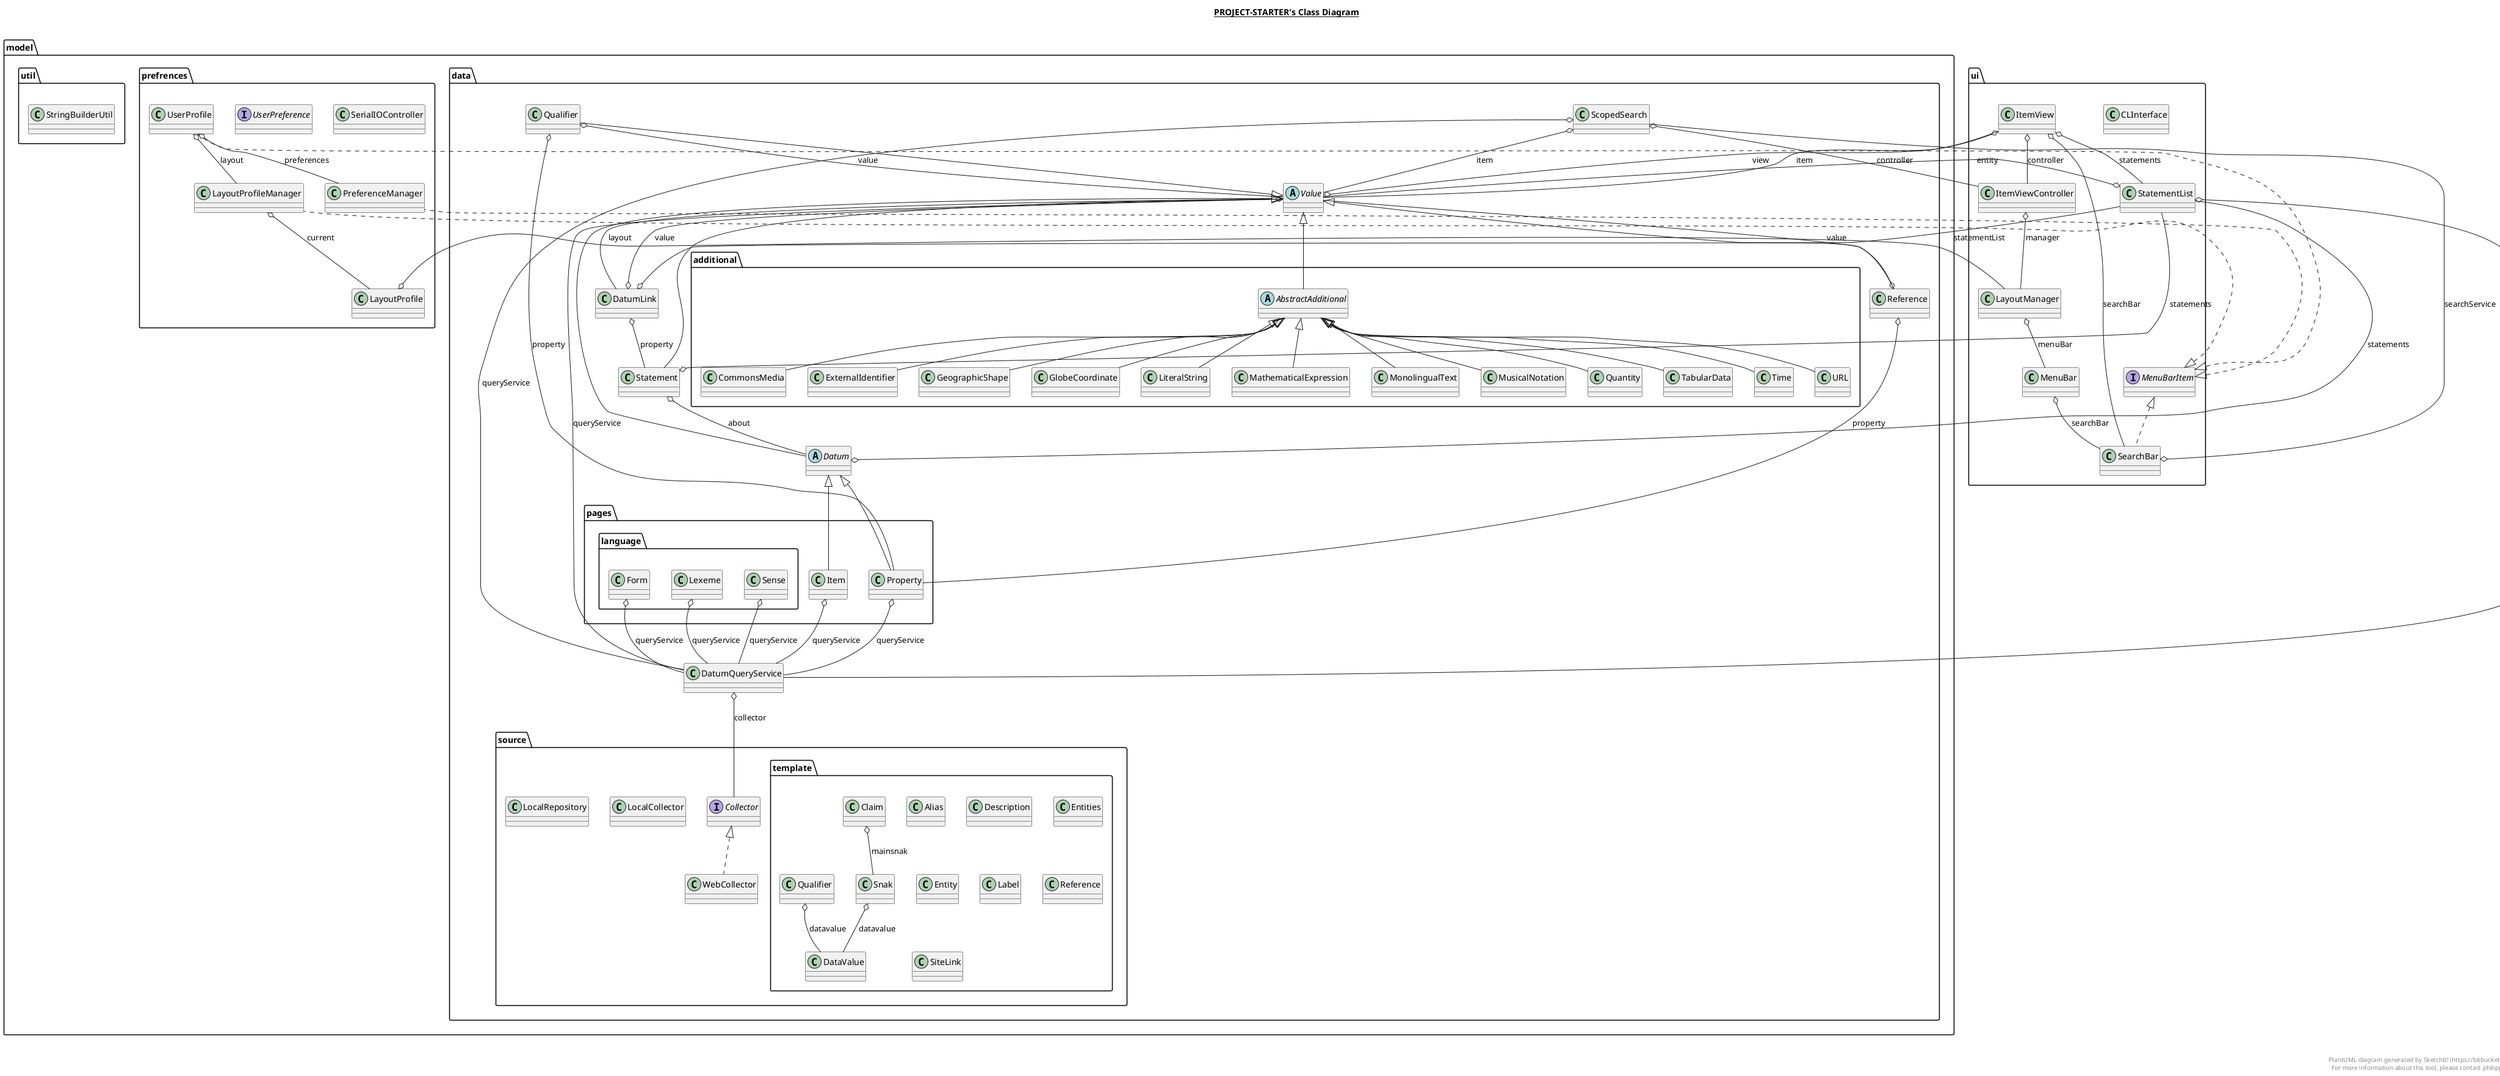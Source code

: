 @startuml

title __PROJECT-STARTER's Class Diagram__\n

  namespace model.data {
    abstract class model.data.Datum {
    }
  }
  

  namespace model.data {
    class model.data.DatumLink {
    }
  }
  

  namespace model.data {
    class model.data.DatumQueryService {
    }
  }
  

  namespace model.data {
    class model.data.Qualifier {
    }
  }
  

  namespace model.data {
    class model.data.Reference {
    }
  }
  

  namespace model.data {
    class model.data.ScopedSearch {
    }
  }
  

  namespace model.data {
    class model.data.Statement {
    }
  }
  

  namespace model.data {
    abstract class model.data.Value {
    }
  }
  

  namespace model.data {
    namespace additional {
      abstract class model.data.additional.AbstractAdditional {
      }
    }
  }
  

  namespace model.data {
    namespace additional {
      class model.data.additional.CommonsMedia {
      }
    }
  }
  

  namespace model.data {
    namespace additional {
      class model.data.additional.ExternalIdentifier {
      }
    }
  }
  

  namespace model.data {
    namespace additional {
      class model.data.additional.GeographicShape {
      }
    }
  }
  

  namespace model.data {
    namespace additional {
      class model.data.additional.GlobeCoordinate {
      }
    }
  }
  

  namespace model.data {
    namespace additional {
      class model.data.additional.LiteralString {
      }
    }
  }
  

  namespace model.data {
    namespace additional {
      class model.data.additional.MathematicalExpression {
      }
    }
  }
  

  namespace model.data {
    namespace additional {
      class model.data.additional.MonolingualText {
      }
    }
  }
  

  namespace model.data {
    namespace additional {
      class model.data.additional.MusicalNotation {
      }
    }
  }
  

  namespace model.data {
    namespace additional {
      class model.data.additional.Quantity {
      }
    }
  }
  

  namespace model.data {
    namespace additional {
      class model.data.additional.TabularData {
      }
    }
  }
  

  namespace model.data {
    namespace additional {
      class model.data.additional.Time {
      }
    }
  }
  

  namespace model.data {
    namespace additional {
      class model.data.additional.URL {
      }
    }
  }
  

  namespace model.data {
    namespace pages {
      class model.data.pages.Item {
      }
    }
  }
  

  namespace model.data {
    namespace pages {
      class model.data.pages.Property {
      }
    }
  }
  

  namespace model.data {
    namespace pages {
      namespace language {
        class model.data.pages.language.Form {
        }
      }
    }
  }
  

  namespace model.data {
    namespace pages {
      namespace language {
        class model.data.pages.language.Lexeme {
        }
      }
    }
  }
  

  namespace model.data {
    namespace pages {
      namespace language {
        class model.data.pages.language.Sense {
        }
      }
    }
  }
  

  namespace model.data {
    namespace source {
      interface model.data.source.Collector {
      }
    }
  }
  

  namespace model.data {
    namespace source {
      class model.data.source.LocalCollector {
      }
    }
  }
  

  namespace model.data {
    namespace source {
      class model.data.source.LocalRepository {
      }
    }
  }
  

  namespace model.data {
    namespace source {
      class model.data.source.WebCollector {
      }
    }
  }
  

  namespace model.data {
    namespace source {
      namespace template {
        class model.data.source.template.Alias {
        }
      }
    }
  }
  

  namespace model.data {
    namespace source {
      namespace template {
        class model.data.source.template.Claim {
        }
      }
    }
  }
  

  namespace model.data {
    namespace source {
      namespace template {
        class model.data.source.template.DataValue {
        }
      }
    }
  }
  

  namespace model.data {
    namespace source {
      namespace template {
        class model.data.source.template.Description {
        }
      }
    }
  }
  

  namespace model.data {
    namespace source {
      namespace template {
        class model.data.source.template.Entities {
        }
      }
    }
  }
  

  namespace model.data {
    namespace source {
      namespace template {
        class model.data.source.template.Entity {
        }
      }
    }
  }
  

  namespace model.data {
    namespace source {
      namespace template {
        class model.data.source.template.Label {
        }
      }
    }
  }
  

  namespace model.data {
    namespace source {
      namespace template {
        class model.data.source.template.Qualifier {
        }
      }
    }
  }
  

  namespace model.data {
    namespace source {
      namespace template {
        class model.data.source.template.Reference {
        }
      }
    }
  }
  

  namespace model.data {
    namespace source {
      namespace template {
        class model.data.source.template.SiteLink {
        }
      }
    }
  }
  

  namespace model.data {
    namespace source {
      namespace template {
        class model.data.source.template.Snak {
        }
      }
    }
  }
  

  namespace model.prefrences {
    class model.prefrences.LayoutProfile {
    }
  }
  

  namespace model.prefrences {
    class model.prefrences.LayoutProfileManager {
    }
  }
  

  namespace model.prefrences {
    class model.prefrences.PreferenceManager {
    }
  }
  

  namespace model.prefrences {
    class model.prefrences.SerialIOController {
    }
  }
  

  namespace model.prefrences {
    interface model.prefrences.UserPreference {
    }
  }
  

  namespace model.prefrences {
    class model.prefrences.UserProfile {
    }
  }
  

  namespace model.util {
    class model.util.StringBuilderUtil {
    }
  }
  

  namespace ui {
    class ui.CLInterface {
    }
  }
  

  namespace ui {
    class ui.ItemView {
    }
  }
  

  namespace ui {
    class ui.ItemViewController {
    }
  }
  

  namespace ui {
    class ui.LayoutManager {
    }
  }
  

  namespace ui {
    class ui.MenuBar {
    }
  }
  

  namespace ui {
    interface ui.MenuBarItem {
    }
  }
  

  namespace ui {
    class ui.SearchBar {
    }
  }
  

  namespace ui {
    class ui.StatementList {
    }
  }
  

  model.data.Datum -up-|> model.data.Value
  model.data.Datum o-- ui.StatementList : statements
  model.data.DatumLink -up-|> model.data.Value
  model.data.DatumLink o-- model.data.Statement : property
  model.data.DatumLink o-- ui.StatementList : statementList
  model.data.DatumLink o-- model.data.Value : value
  model.data.DatumQueryService o-- model.data.source.Collector : collector
  model.data.Qualifier -up-|> model.data.Value
  model.data.Qualifier o-- model.data.pages.Property : property
  model.data.Qualifier o-- model.data.Value : value
  model.data.Reference -up-|> model.data.Value
  model.data.Reference o-- model.data.pages.Property : property
  model.data.Reference o-- model.data.Value : value
  model.data.ScopedSearch o-- ui.ItemViewController : controller
  model.data.ScopedSearch o-- model.data.Value : item
  model.data.ScopedSearch o-- model.data.DatumQueryService : queryService
  model.data.Statement -up-|> model.data.Value
  model.data.Statement o-- model.data.Datum : about
  model.data.Statement o-- ui.StatementList : statements
  model.data.Value o-- model.data.DatumQueryService : queryService
  model.data.Value o-- ui.ItemView : view
  model.data.additional.AbstractAdditional -up-|> model.data.Value
  model.data.additional.CommonsMedia -up-|> model.data.additional.AbstractAdditional
  model.data.additional.ExternalIdentifier -up-|> model.data.additional.AbstractAdditional
  model.data.additional.GeographicShape -up-|> model.data.additional.AbstractAdditional
  model.data.additional.GlobeCoordinate -up-|> model.data.additional.AbstractAdditional
  model.data.additional.LiteralString -up-|> model.data.additional.AbstractAdditional
  model.data.additional.MathematicalExpression -up-|> model.data.additional.AbstractAdditional
  model.data.additional.MonolingualText -up-|> model.data.additional.AbstractAdditional
  model.data.additional.MusicalNotation -up-|> model.data.additional.AbstractAdditional
  model.data.additional.Quantity -up-|> model.data.additional.AbstractAdditional
  model.data.additional.TabularData -up-|> model.data.additional.AbstractAdditional
  model.data.additional.Time -up-|> model.data.additional.AbstractAdditional
  model.data.additional.URL -up-|> model.data.additional.AbstractAdditional
  model.data.pages.Item -up-|> model.data.Datum
  model.data.pages.Item o-- model.data.DatumQueryService : queryService
  model.data.pages.Property -up-|> model.data.Datum
  model.data.pages.Property o-- model.data.DatumQueryService : queryService
  model.data.pages.language.Form o-- model.data.DatumQueryService : queryService
  model.data.pages.language.Lexeme o-- model.data.DatumQueryService : queryService
  model.data.pages.language.Sense o-- model.data.DatumQueryService : queryService
  model.data.source.WebCollector .up.|> model.data.source.Collector
  model.data.source.template.Claim o-- model.data.source.template.Snak : mainsnak
  model.data.source.template.Qualifier o-- model.data.source.template.DataValue : datavalue
  model.data.source.template.Snak o-- model.data.source.template.DataValue : datavalue
  model.prefrences.LayoutProfile o-- ui.LayoutManager : layout
  model.prefrences.LayoutProfileManager .up.|> ui.MenuBarItem
  model.prefrences.LayoutProfileManager o-- model.prefrences.LayoutProfile : current
  model.prefrences.PreferenceManager .up.|> ui.MenuBarItem
  model.prefrences.UserProfile .up.|> ui.MenuBarItem
  model.prefrences.UserProfile o-- model.prefrences.LayoutProfileManager : layout
  model.prefrences.UserProfile o-- model.prefrences.PreferenceManager : preferences
  ui.ItemView o-- ui.ItemViewController : controller
  ui.ItemView o-- model.data.Value : item
  ui.ItemView o-- ui.SearchBar : searchBar
  ui.ItemView o-- ui.StatementList : statements
  ui.ItemViewController o-- ui.LayoutManager : manager
  ui.LayoutManager o-- ui.MenuBar : menuBar
  ui.MenuBar o-- ui.SearchBar : searchBar
  ui.SearchBar .up.|> ui.MenuBarItem
  ui.SearchBar o-- model.data.ScopedSearch : searchService
  ui.StatementList o-- model.data.Value : entity
  ui.StatementList o-- model.data.DatumQueryService : queryService


right footer


PlantUML diagram generated by SketchIt! (https://bitbucket.org/pmesmeur/sketch.it)
For more information about this tool, please contact philippe.mesmeur@gmail.com
endfooter

@enduml
